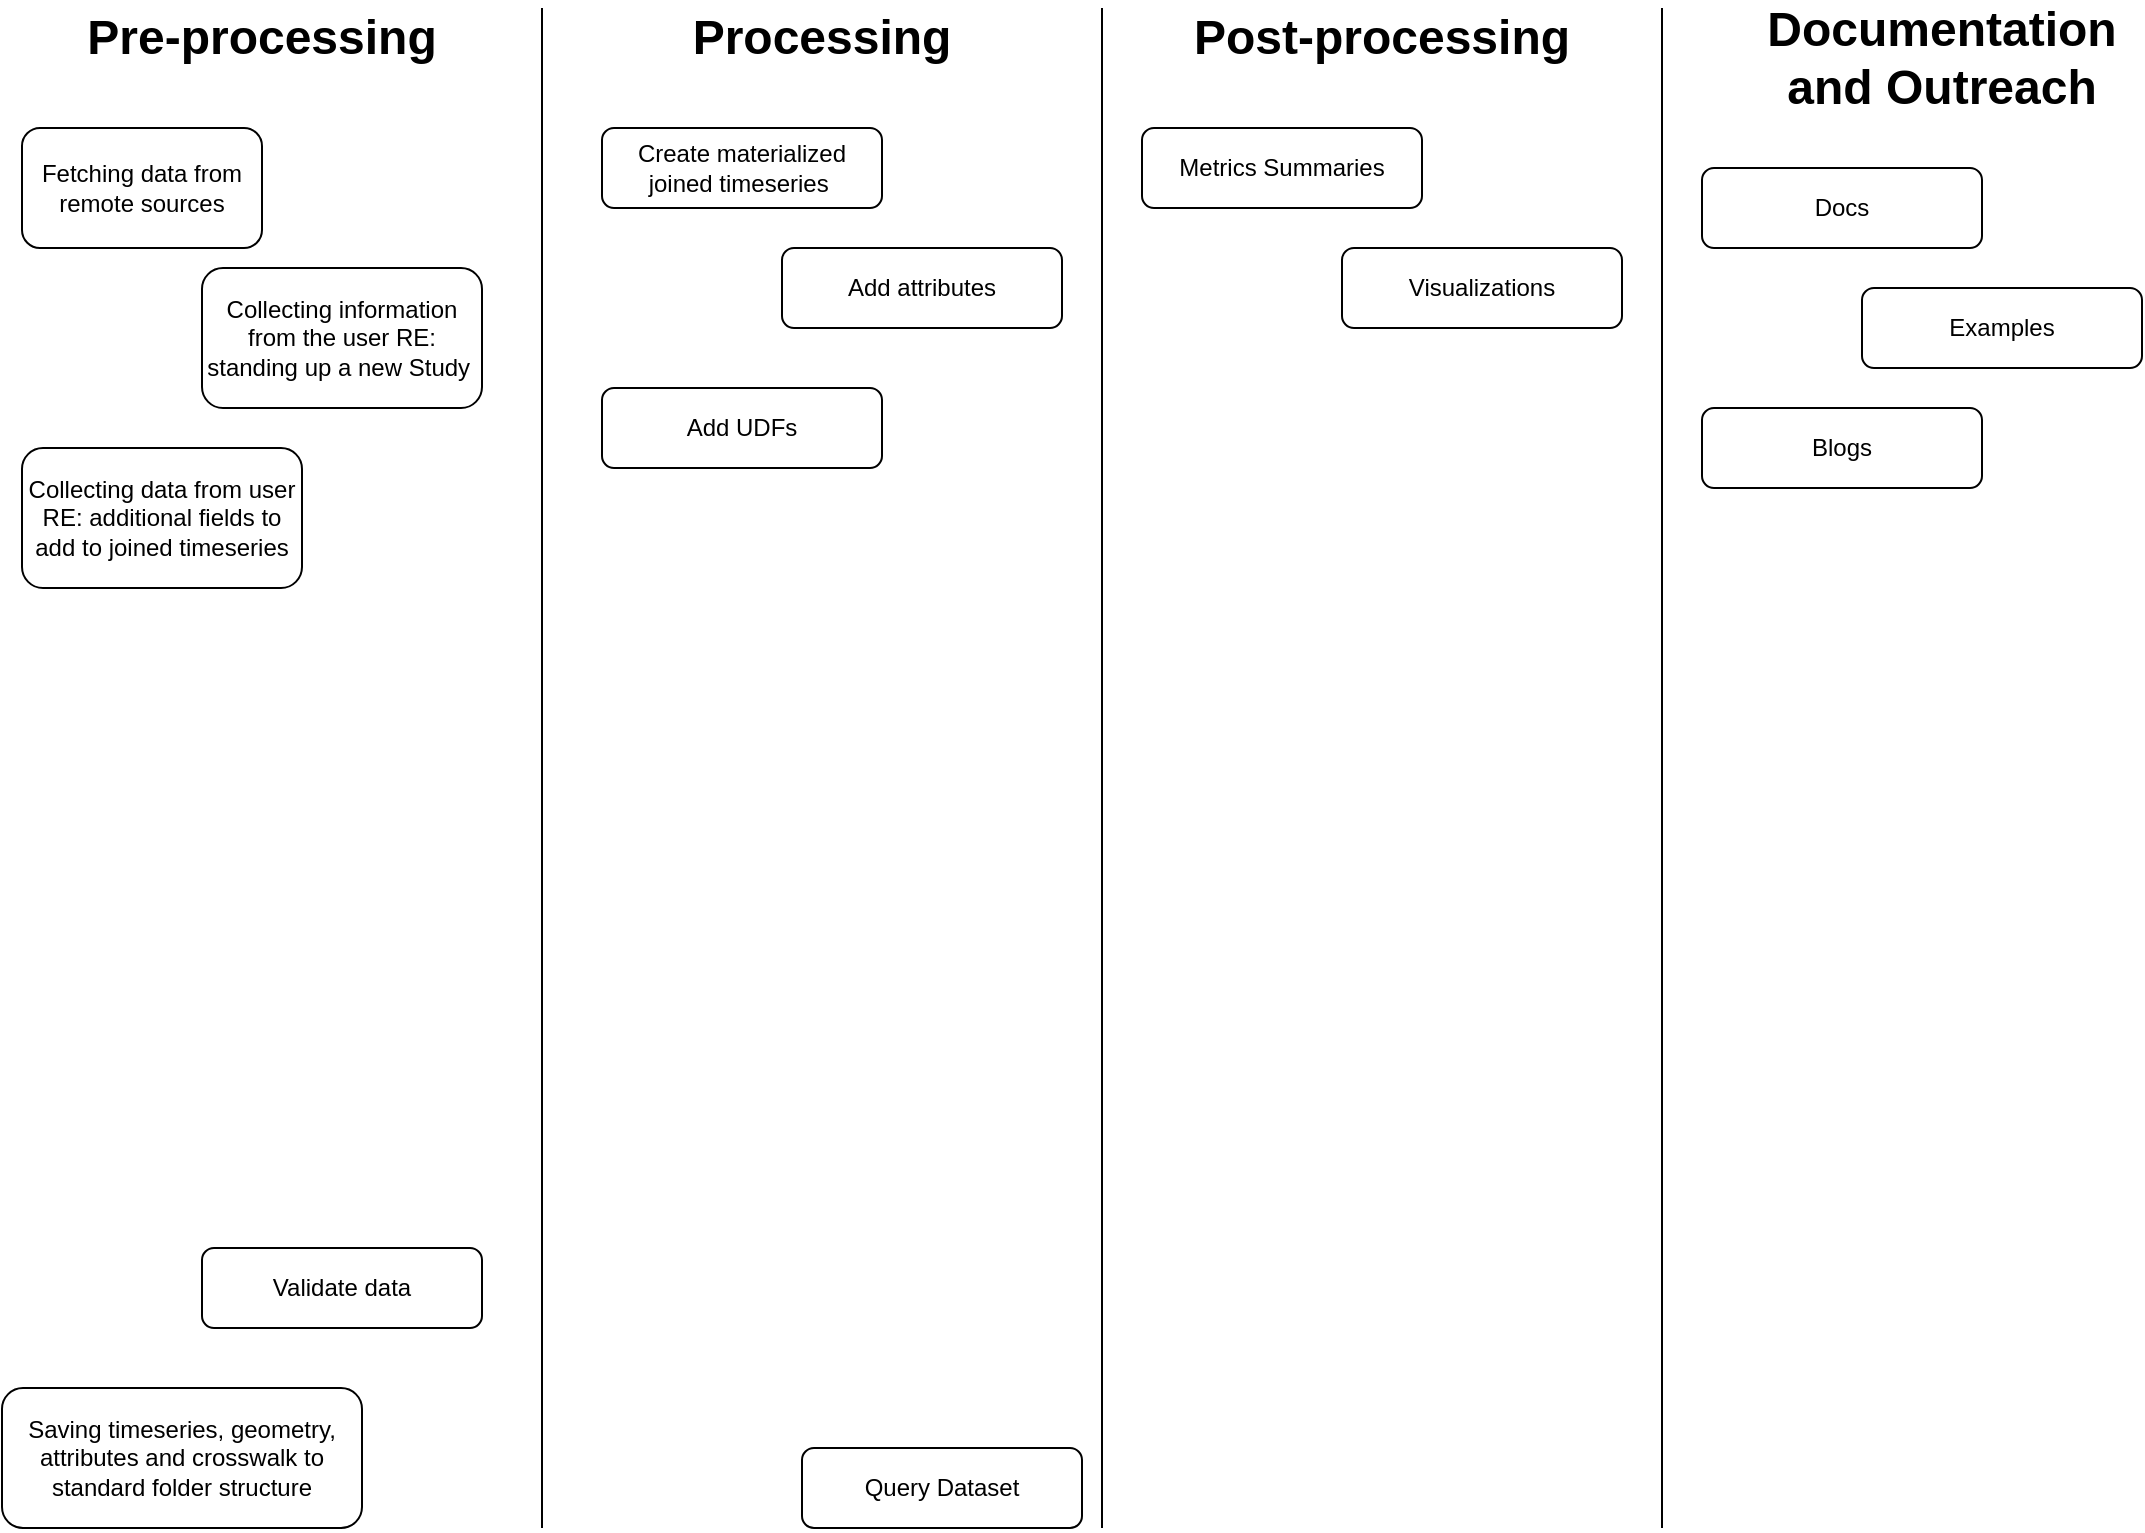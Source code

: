 <mxfile version="21.6.8" type="device">
  <diagram name="Page-1" id="-Mq1UJ9Rg9Z-jRjFlbSf">
    <mxGraphModel dx="1359" dy="843" grid="1" gridSize="10" guides="1" tooltips="1" connect="1" arrows="1" fold="1" page="1" pageScale="1" pageWidth="1100" pageHeight="850" math="0" shadow="0">
      <root>
        <mxCell id="0" />
        <mxCell id="1" parent="0" />
        <mxCell id="F_u2jaanzpHaE-U4cb29-1" value="" style="endArrow=none;html=1;rounded=0;" parent="1" edge="1">
          <mxGeometry width="50" height="50" relative="1" as="geometry">
            <mxPoint x="280" y="800" as="sourcePoint" />
            <mxPoint x="280" y="40" as="targetPoint" />
          </mxGeometry>
        </mxCell>
        <mxCell id="F_u2jaanzpHaE-U4cb29-2" value="" style="endArrow=none;html=1;rounded=0;" parent="1" edge="1">
          <mxGeometry width="50" height="50" relative="1" as="geometry">
            <mxPoint x="560" y="800" as="sourcePoint" />
            <mxPoint x="560" y="40" as="targetPoint" />
          </mxGeometry>
        </mxCell>
        <mxCell id="F_u2jaanzpHaE-U4cb29-3" value="" style="endArrow=none;html=1;rounded=0;" parent="1" edge="1">
          <mxGeometry width="50" height="50" relative="1" as="geometry">
            <mxPoint x="840" y="800" as="sourcePoint" />
            <mxPoint x="840" y="40" as="targetPoint" />
          </mxGeometry>
        </mxCell>
        <mxCell id="F_u2jaanzpHaE-U4cb29-5" value="Pre-processing" style="text;html=1;strokeColor=none;fillColor=none;align=center;verticalAlign=middle;whiteSpace=wrap;rounded=0;fontSize=24;fontStyle=1" parent="1" vertex="1">
          <mxGeometry x="30" y="40" width="220" height="30" as="geometry" />
        </mxCell>
        <mxCell id="F_u2jaanzpHaE-U4cb29-6" value="Processing" style="text;html=1;strokeColor=none;fillColor=none;align=center;verticalAlign=middle;whiteSpace=wrap;rounded=0;fontSize=24;fontStyle=1" parent="1" vertex="1">
          <mxGeometry x="370" y="40" width="100" height="30" as="geometry" />
        </mxCell>
        <mxCell id="F_u2jaanzpHaE-U4cb29-7" value="Post-processing" style="text;html=1;strokeColor=none;fillColor=none;align=center;verticalAlign=middle;whiteSpace=wrap;rounded=0;fontSize=24;fontStyle=1" parent="1" vertex="1">
          <mxGeometry x="580" y="40" width="240" height="30" as="geometry" />
        </mxCell>
        <mxCell id="F_u2jaanzpHaE-U4cb29-8" value="Documentation and Outreach" style="text;html=1;strokeColor=none;fillColor=none;align=center;verticalAlign=middle;whiteSpace=wrap;rounded=0;fontSize=24;fontStyle=1" parent="1" vertex="1">
          <mxGeometry x="930" y="50" width="100" height="30" as="geometry" />
        </mxCell>
        <mxCell id="F_u2jaanzpHaE-U4cb29-9" value="Fetching data from remote sources" style="rounded=1;whiteSpace=wrap;html=1;" parent="1" vertex="1">
          <mxGeometry x="20" y="100" width="120" height="60" as="geometry" />
        </mxCell>
        <mxCell id="F_u2jaanzpHaE-U4cb29-10" value="Collecting information from the user RE: standing up a new Study&amp;nbsp;" style="rounded=1;whiteSpace=wrap;html=1;" parent="1" vertex="1">
          <mxGeometry x="110" y="170" width="140" height="70" as="geometry" />
        </mxCell>
        <mxCell id="F_u2jaanzpHaE-U4cb29-11" value="Saving timeseries, geometry, attributes and crosswalk to standard folder structure" style="rounded=1;whiteSpace=wrap;html=1;" parent="1" vertex="1">
          <mxGeometry x="10" y="730" width="180" height="70" as="geometry" />
        </mxCell>
        <mxCell id="F_u2jaanzpHaE-U4cb29-12" value="Validate data" style="rounded=1;whiteSpace=wrap;html=1;" parent="1" vertex="1">
          <mxGeometry x="110" y="660" width="140" height="40" as="geometry" />
        </mxCell>
        <mxCell id="F_u2jaanzpHaE-U4cb29-13" value="Create materialized joined timeseries&amp;nbsp;" style="rounded=1;whiteSpace=wrap;html=1;" parent="1" vertex="1">
          <mxGeometry x="310" y="100" width="140" height="40" as="geometry" />
        </mxCell>
        <mxCell id="F_u2jaanzpHaE-U4cb29-14" value="Collecting data from user RE: additional fields to add to joined timeseries" style="rounded=1;whiteSpace=wrap;html=1;" parent="1" vertex="1">
          <mxGeometry x="20" y="260" width="140" height="70" as="geometry" />
        </mxCell>
        <mxCell id="F_u2jaanzpHaE-U4cb29-15" value="Add attributes" style="rounded=1;whiteSpace=wrap;html=1;" parent="1" vertex="1">
          <mxGeometry x="400" y="160" width="140" height="40" as="geometry" />
        </mxCell>
        <mxCell id="F_u2jaanzpHaE-U4cb29-16" value="Add UDFs" style="rounded=1;whiteSpace=wrap;html=1;" parent="1" vertex="1">
          <mxGeometry x="310" y="230" width="140" height="40" as="geometry" />
        </mxCell>
        <mxCell id="F_u2jaanzpHaE-U4cb29-17" value="Metrics Summaries" style="rounded=1;whiteSpace=wrap;html=1;" parent="1" vertex="1">
          <mxGeometry x="580" y="100" width="140" height="40" as="geometry" />
        </mxCell>
        <mxCell id="F_u2jaanzpHaE-U4cb29-18" value="Visualizations" style="rounded=1;whiteSpace=wrap;html=1;" parent="1" vertex="1">
          <mxGeometry x="680" y="160" width="140" height="40" as="geometry" />
        </mxCell>
        <mxCell id="F_u2jaanzpHaE-U4cb29-19" value="Docs" style="rounded=1;whiteSpace=wrap;html=1;" parent="1" vertex="1">
          <mxGeometry x="860" y="120" width="140" height="40" as="geometry" />
        </mxCell>
        <mxCell id="F_u2jaanzpHaE-U4cb29-20" value="Examples" style="rounded=1;whiteSpace=wrap;html=1;" parent="1" vertex="1">
          <mxGeometry x="940" y="180" width="140" height="40" as="geometry" />
        </mxCell>
        <mxCell id="F_u2jaanzpHaE-U4cb29-21" value="Blogs" style="rounded=1;whiteSpace=wrap;html=1;" parent="1" vertex="1">
          <mxGeometry x="860" y="240" width="140" height="40" as="geometry" />
        </mxCell>
        <mxCell id="1seR5BuQ0Q44aYKOgza9-1" value="Query Dataset" style="rounded=1;whiteSpace=wrap;html=1;" vertex="1" parent="1">
          <mxGeometry x="410" y="760" width="140" height="40" as="geometry" />
        </mxCell>
      </root>
    </mxGraphModel>
  </diagram>
</mxfile>
